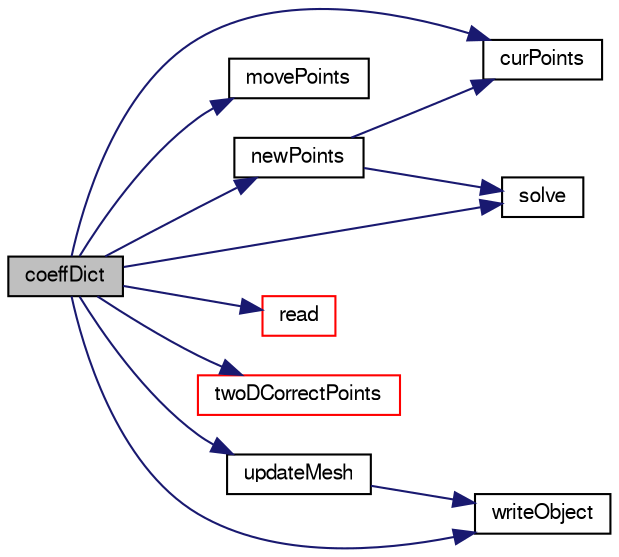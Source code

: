 digraph "coeffDict"
{
  bgcolor="transparent";
  edge [fontname="FreeSans",fontsize="10",labelfontname="FreeSans",labelfontsize="10"];
  node [fontname="FreeSans",fontsize="10",shape=record];
  rankdir="LR";
  Node330 [label="coeffDict",height=0.2,width=0.4,color="black", fillcolor="grey75", style="filled", fontcolor="black"];
  Node330 -> Node331 [color="midnightblue",fontsize="10",style="solid",fontname="FreeSans"];
  Node331 [label="curPoints",height=0.2,width=0.4,color="black",URL="$a21578.html#a93f08be44796a1e710840af8168d597a",tooltip="Provide current points for motion. Uses current motion field. "];
  Node330 -> Node332 [color="midnightblue",fontsize="10",style="solid",fontname="FreeSans"];
  Node332 [label="movePoints",height=0.2,width=0.4,color="black",URL="$a21578.html#a6ffb9a34f413897089a8ee282b90fca1",tooltip="Update local data for geometry changes. "];
  Node330 -> Node333 [color="midnightblue",fontsize="10",style="solid",fontname="FreeSans"];
  Node333 [label="newPoints",height=0.2,width=0.4,color="black",URL="$a21578.html#a72b75322b2503645246fb9b3da50f2b1",tooltip="Provide new points for motion. Solves for motion. "];
  Node333 -> Node334 [color="midnightblue",fontsize="10",style="solid",fontname="FreeSans"];
  Node334 [label="solve",height=0.2,width=0.4,color="black",URL="$a21578.html#aacd6f92a174ec1ebe14983fc21ec498c",tooltip="Solve for motion. "];
  Node333 -> Node331 [color="midnightblue",fontsize="10",style="solid",fontname="FreeSans"];
  Node330 -> Node335 [color="midnightblue",fontsize="10",style="solid",fontname="FreeSans"];
  Node335 [label="read",height=0.2,width=0.4,color="red",URL="$a21578.html#af816873151ddb0126e98bb2f914d8ed5",tooltip="Read dynamicMeshDict dictionary. "];
  Node330 -> Node334 [color="midnightblue",fontsize="10",style="solid",fontname="FreeSans"];
  Node330 -> Node424 [color="midnightblue",fontsize="10",style="solid",fontname="FreeSans"];
  Node424 [label="twoDCorrectPoints",height=0.2,width=0.4,color="red",URL="$a21578.html#ab1ef1502d59e9cebac6ce0c412f54a19"];
  Node330 -> Node533 [color="midnightblue",fontsize="10",style="solid",fontname="FreeSans"];
  Node533 [label="updateMesh",height=0.2,width=0.4,color="black",URL="$a21578.html#a0b33e285527972bb6c7e16044233df4d",tooltip="Update local data for topology changes. "];
  Node533 -> Node534 [color="midnightblue",fontsize="10",style="solid",fontname="FreeSans"];
  Node534 [label="writeObject",height=0.2,width=0.4,color="black",URL="$a21578.html#aac52c08633b4e1e66bc6fb382b7ec674",tooltip="Write state using given format, version and compression. "];
  Node330 -> Node534 [color="midnightblue",fontsize="10",style="solid",fontname="FreeSans"];
}
